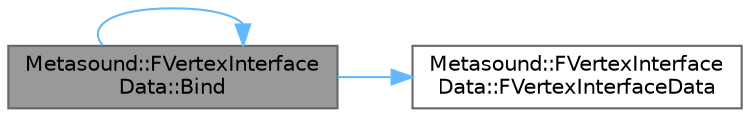 digraph "Metasound::FVertexInterfaceData::Bind"
{
 // INTERACTIVE_SVG=YES
 // LATEX_PDF_SIZE
  bgcolor="transparent";
  edge [fontname=Helvetica,fontsize=10,labelfontname=Helvetica,labelfontsize=10];
  node [fontname=Helvetica,fontsize=10,shape=box,height=0.2,width=0.4];
  rankdir="LR";
  Node1 [id="Node000001",label="Metasound::FVertexInterface\lData::Bind",height=0.2,width=0.4,color="gray40", fillcolor="grey60", style="filled", fontcolor="black",tooltip="Set vertex data using other vertex data."];
  Node1 -> Node2 [id="edge1_Node000001_Node000002",color="steelblue1",style="solid",tooltip=" "];
  Node2 [id="Node000002",label="Metasound::FVertexInterface\lData::FVertexInterfaceData",height=0.2,width=0.4,color="grey40", fillcolor="white", style="filled",URL="$d6/df3/classMetasound_1_1FVertexInterfaceData.html#a90895e2c899491c829ec7aa61a7970bb",tooltip=" "];
  Node1 -> Node1 [id="edge2_Node000001_Node000001",color="steelblue1",style="solid",tooltip=" "];
}
